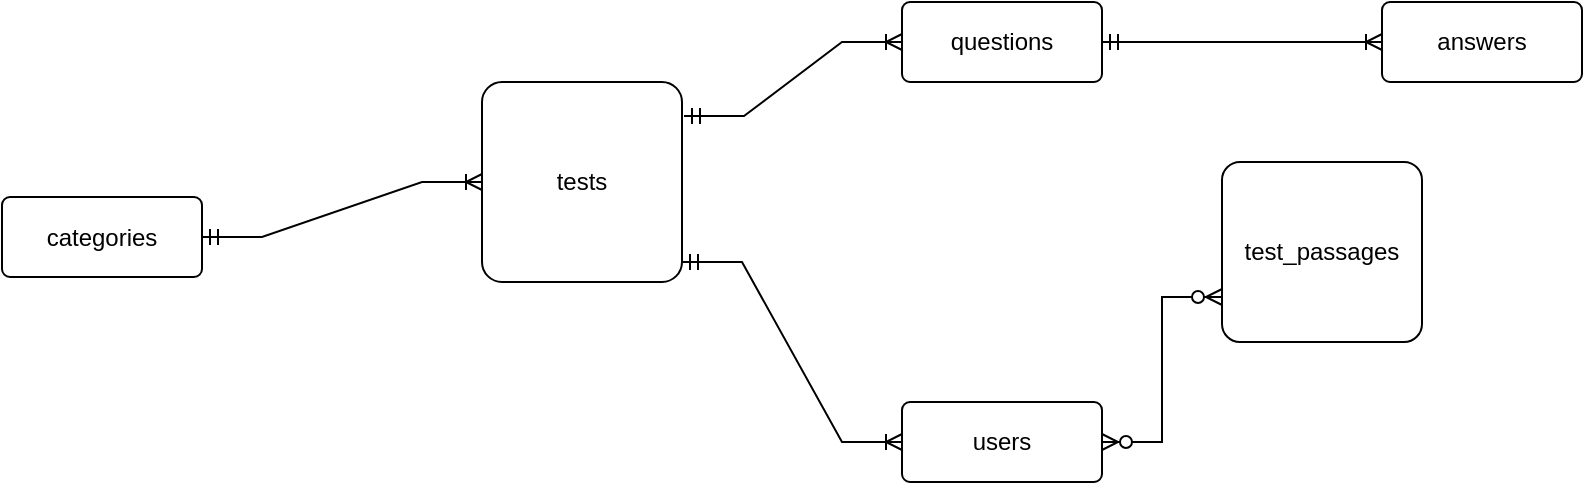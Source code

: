 <mxfile version="26.0.16">
  <diagram name="Page-1" id="e56a1550-8fbb-45ad-956c-1786394a9013">
    <mxGraphModel dx="1434" dy="783" grid="1" gridSize="10" guides="1" tooltips="1" connect="1" arrows="1" fold="1" page="1" pageScale="1" pageWidth="1100" pageHeight="850" background="none" math="0" shadow="0">
      <root>
        <mxCell id="0" />
        <mxCell id="1" parent="0" />
        <mxCell id="IARsmbdYrtWv7NbfuiBG-35" value="tests" style="rounded=1;arcSize=10;whiteSpace=wrap;html=1;align=center;" vertex="1" parent="1">
          <mxGeometry x="410" y="280" width="100" height="100" as="geometry" />
        </mxCell>
        <mxCell id="IARsmbdYrtWv7NbfuiBG-36" value="test_passages" style="rounded=1;arcSize=10;whiteSpace=wrap;html=1;align=center;" vertex="1" parent="1">
          <mxGeometry x="780" y="320" width="100" height="90" as="geometry" />
        </mxCell>
        <mxCell id="IARsmbdYrtWv7NbfuiBG-38" value="questions" style="rounded=1;arcSize=10;whiteSpace=wrap;html=1;align=center;" vertex="1" parent="1">
          <mxGeometry x="620" y="240" width="100" height="40" as="geometry" />
        </mxCell>
        <mxCell id="IARsmbdYrtWv7NbfuiBG-40" value="categories" style="rounded=1;arcSize=10;whiteSpace=wrap;html=1;align=center;" vertex="1" parent="1">
          <mxGeometry x="170" y="337.5" width="100" height="40" as="geometry" />
        </mxCell>
        <mxCell id="IARsmbdYrtWv7NbfuiBG-42" value="answers" style="rounded=1;arcSize=10;whiteSpace=wrap;html=1;align=center;" vertex="1" parent="1">
          <mxGeometry x="860" y="240" width="100" height="40" as="geometry" />
        </mxCell>
        <mxCell id="IARsmbdYrtWv7NbfuiBG-46" value="users" style="rounded=1;arcSize=10;whiteSpace=wrap;html=1;align=center;" vertex="1" parent="1">
          <mxGeometry x="620" y="440" width="100" height="40" as="geometry" />
        </mxCell>
        <mxCell id="IARsmbdYrtWv7NbfuiBG-54" value="" style="edgeStyle=entityRelationEdgeStyle;fontSize=12;html=1;endArrow=ERzeroToMany;endFill=1;startArrow=ERzeroToMany;rounded=0;exitX=1;exitY=0.5;exitDx=0;exitDy=0;entryX=0;entryY=0.75;entryDx=0;entryDy=0;" edge="1" parent="1" source="IARsmbdYrtWv7NbfuiBG-46" target="IARsmbdYrtWv7NbfuiBG-36">
          <mxGeometry width="100" height="100" relative="1" as="geometry">
            <mxPoint x="720" y="465" as="sourcePoint" />
            <mxPoint x="770" y="390" as="targetPoint" />
          </mxGeometry>
        </mxCell>
        <mxCell id="IARsmbdYrtWv7NbfuiBG-55" value="" style="edgeStyle=entityRelationEdgeStyle;fontSize=12;html=1;endArrow=ERoneToMany;startArrow=ERmandOne;rounded=0;exitX=1;exitY=0.5;exitDx=0;exitDy=0;entryX=0;entryY=0.5;entryDx=0;entryDy=0;" edge="1" parent="1" source="IARsmbdYrtWv7NbfuiBG-40" target="IARsmbdYrtWv7NbfuiBG-35">
          <mxGeometry width="100" height="100" relative="1" as="geometry">
            <mxPoint x="510" y="660" as="sourcePoint" />
            <mxPoint x="610" y="560" as="targetPoint" />
          </mxGeometry>
        </mxCell>
        <mxCell id="IARsmbdYrtWv7NbfuiBG-56" value="" style="edgeStyle=entityRelationEdgeStyle;fontSize=12;html=1;endArrow=ERoneToMany;startArrow=ERmandOne;rounded=0;entryX=0;entryY=0.5;entryDx=0;entryDy=0;exitX=1.01;exitY=0.17;exitDx=0;exitDy=0;exitPerimeter=0;" edge="1" parent="1" source="IARsmbdYrtWv7NbfuiBG-35" target="IARsmbdYrtWv7NbfuiBG-38">
          <mxGeometry width="100" height="100" relative="1" as="geometry">
            <mxPoint x="520" y="300" as="sourcePoint" />
            <mxPoint x="420" y="360" as="targetPoint" />
            <Array as="points">
              <mxPoint x="520" y="300" />
              <mxPoint x="520" y="280" />
              <mxPoint x="530" y="320" />
              <mxPoint x="570" y="340" />
            </Array>
          </mxGeometry>
        </mxCell>
        <mxCell id="IARsmbdYrtWv7NbfuiBG-57" value="" style="edgeStyle=entityRelationEdgeStyle;fontSize=12;html=1;endArrow=ERoneToMany;startArrow=ERmandOne;rounded=0;exitX=1;exitY=0.5;exitDx=0;exitDy=0;entryX=0;entryY=0.5;entryDx=0;entryDy=0;" edge="1" parent="1" source="IARsmbdYrtWv7NbfuiBG-38" target="IARsmbdYrtWv7NbfuiBG-42">
          <mxGeometry width="100" height="100" relative="1" as="geometry">
            <mxPoint x="510" y="274" as="sourcePoint" />
            <mxPoint x="650" y="274" as="targetPoint" />
            <Array as="points">
              <mxPoint x="720" y="260" />
              <mxPoint x="570" y="264" />
            </Array>
          </mxGeometry>
        </mxCell>
        <mxCell id="IARsmbdYrtWv7NbfuiBG-60" value="" style="edgeStyle=entityRelationEdgeStyle;fontSize=12;html=1;endArrow=ERoneToMany;startArrow=ERmandOne;rounded=0;entryX=0;entryY=0.5;entryDx=0;entryDy=0;" edge="1" parent="1" target="IARsmbdYrtWv7NbfuiBG-46">
          <mxGeometry width="100" height="100" relative="1" as="geometry">
            <mxPoint x="510" y="370" as="sourcePoint" />
            <mxPoint x="660" y="480" as="targetPoint" />
            <Array as="points">
              <mxPoint x="630" y="660" />
              <mxPoint x="690" y="510" />
              <mxPoint x="660" y="530" />
              <mxPoint x="660" y="510" />
              <mxPoint x="660" y="500" />
            </Array>
          </mxGeometry>
        </mxCell>
      </root>
    </mxGraphModel>
  </diagram>
</mxfile>
